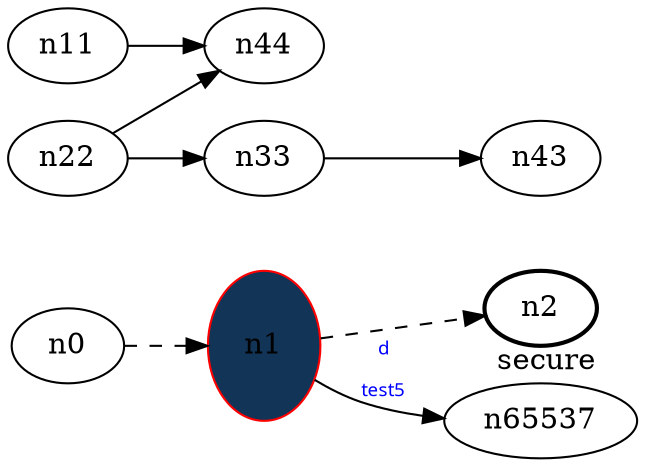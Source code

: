 digraph test5 {
	rankdir=LR;
	fontcolor=blue; /* c0; c1; c0 -- c1 */
	n1 [style=dotted, fillcolor="#123456"]; // c2; c3; c2 -- c3
	n1 [height=1, color=red, style=filled];
	n2 [style=bold, xlabel="secure"];
	n0 -> n1 -> n2[style=dashed];
	n1 -> n65537 [fontname="comic sans", label="d\n\l\G", fontcolor=blue, fontsize=9];
	n11 -> n44;
	n22 -> n33;
	n22 -> n44;
	n33 -> n43;
}
